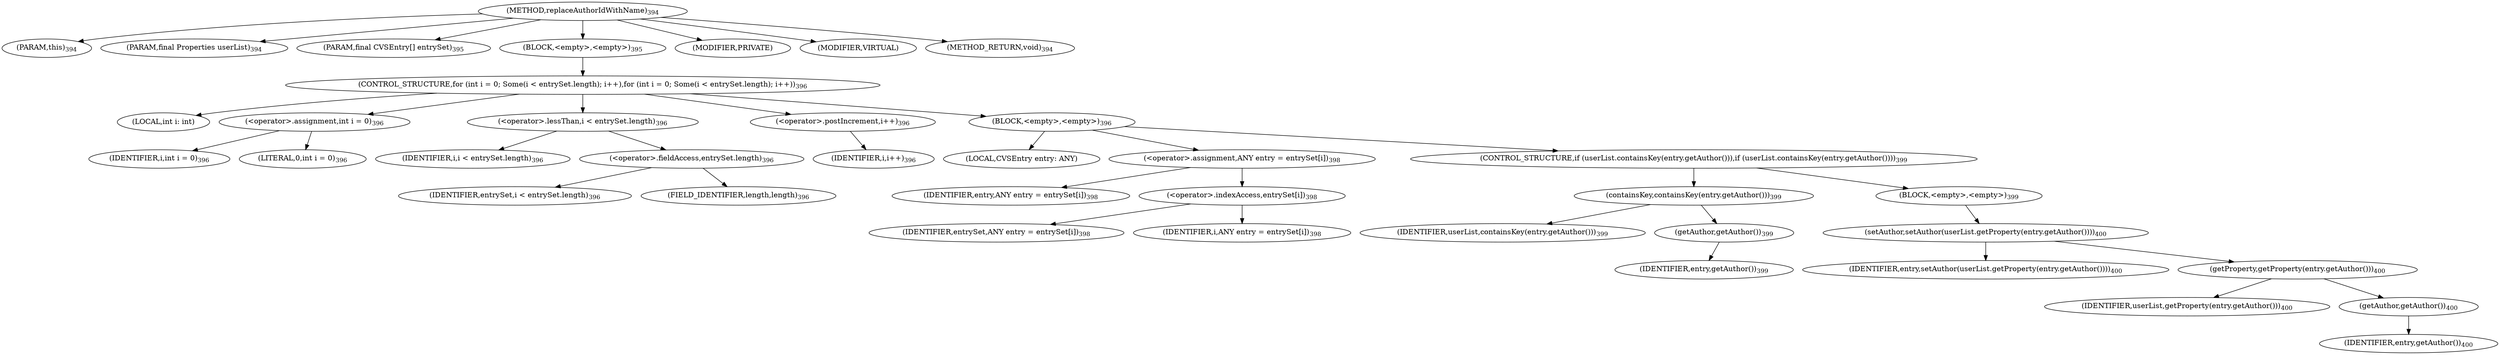 digraph "replaceAuthorIdWithName" {  
"641" [label = <(METHOD,replaceAuthorIdWithName)<SUB>394</SUB>> ]
"642" [label = <(PARAM,this)<SUB>394</SUB>> ]
"643" [label = <(PARAM,final Properties userList)<SUB>394</SUB>> ]
"644" [label = <(PARAM,final CVSEntry[] entrySet)<SUB>395</SUB>> ]
"645" [label = <(BLOCK,&lt;empty&gt;,&lt;empty&gt;)<SUB>395</SUB>> ]
"646" [label = <(CONTROL_STRUCTURE,for (int i = 0; Some(i &lt; entrySet.length); i++),for (int i = 0; Some(i &lt; entrySet.length); i++))<SUB>396</SUB>> ]
"647" [label = <(LOCAL,int i: int)> ]
"648" [label = <(&lt;operator&gt;.assignment,int i = 0)<SUB>396</SUB>> ]
"649" [label = <(IDENTIFIER,i,int i = 0)<SUB>396</SUB>> ]
"650" [label = <(LITERAL,0,int i = 0)<SUB>396</SUB>> ]
"651" [label = <(&lt;operator&gt;.lessThan,i &lt; entrySet.length)<SUB>396</SUB>> ]
"652" [label = <(IDENTIFIER,i,i &lt; entrySet.length)<SUB>396</SUB>> ]
"653" [label = <(&lt;operator&gt;.fieldAccess,entrySet.length)<SUB>396</SUB>> ]
"654" [label = <(IDENTIFIER,entrySet,i &lt; entrySet.length)<SUB>396</SUB>> ]
"655" [label = <(FIELD_IDENTIFIER,length,length)<SUB>396</SUB>> ]
"656" [label = <(&lt;operator&gt;.postIncrement,i++)<SUB>396</SUB>> ]
"657" [label = <(IDENTIFIER,i,i++)<SUB>396</SUB>> ]
"658" [label = <(BLOCK,&lt;empty&gt;,&lt;empty&gt;)<SUB>396</SUB>> ]
"659" [label = <(LOCAL,CVSEntry entry: ANY)> ]
"660" [label = <(&lt;operator&gt;.assignment,ANY entry = entrySet[i])<SUB>398</SUB>> ]
"661" [label = <(IDENTIFIER,entry,ANY entry = entrySet[i])<SUB>398</SUB>> ]
"662" [label = <(&lt;operator&gt;.indexAccess,entrySet[i])<SUB>398</SUB>> ]
"663" [label = <(IDENTIFIER,entrySet,ANY entry = entrySet[i])<SUB>398</SUB>> ]
"664" [label = <(IDENTIFIER,i,ANY entry = entrySet[i])<SUB>398</SUB>> ]
"665" [label = <(CONTROL_STRUCTURE,if (userList.containsKey(entry.getAuthor())),if (userList.containsKey(entry.getAuthor())))<SUB>399</SUB>> ]
"666" [label = <(containsKey,containsKey(entry.getAuthor()))<SUB>399</SUB>> ]
"667" [label = <(IDENTIFIER,userList,containsKey(entry.getAuthor()))<SUB>399</SUB>> ]
"668" [label = <(getAuthor,getAuthor())<SUB>399</SUB>> ]
"669" [label = <(IDENTIFIER,entry,getAuthor())<SUB>399</SUB>> ]
"670" [label = <(BLOCK,&lt;empty&gt;,&lt;empty&gt;)<SUB>399</SUB>> ]
"671" [label = <(setAuthor,setAuthor(userList.getProperty(entry.getAuthor())))<SUB>400</SUB>> ]
"672" [label = <(IDENTIFIER,entry,setAuthor(userList.getProperty(entry.getAuthor())))<SUB>400</SUB>> ]
"673" [label = <(getProperty,getProperty(entry.getAuthor()))<SUB>400</SUB>> ]
"674" [label = <(IDENTIFIER,userList,getProperty(entry.getAuthor()))<SUB>400</SUB>> ]
"675" [label = <(getAuthor,getAuthor())<SUB>400</SUB>> ]
"676" [label = <(IDENTIFIER,entry,getAuthor())<SUB>400</SUB>> ]
"677" [label = <(MODIFIER,PRIVATE)> ]
"678" [label = <(MODIFIER,VIRTUAL)> ]
"679" [label = <(METHOD_RETURN,void)<SUB>394</SUB>> ]
  "641" -> "642" 
  "641" -> "643" 
  "641" -> "644" 
  "641" -> "645" 
  "641" -> "677" 
  "641" -> "678" 
  "641" -> "679" 
  "645" -> "646" 
  "646" -> "647" 
  "646" -> "648" 
  "646" -> "651" 
  "646" -> "656" 
  "646" -> "658" 
  "648" -> "649" 
  "648" -> "650" 
  "651" -> "652" 
  "651" -> "653" 
  "653" -> "654" 
  "653" -> "655" 
  "656" -> "657" 
  "658" -> "659" 
  "658" -> "660" 
  "658" -> "665" 
  "660" -> "661" 
  "660" -> "662" 
  "662" -> "663" 
  "662" -> "664" 
  "665" -> "666" 
  "665" -> "670" 
  "666" -> "667" 
  "666" -> "668" 
  "668" -> "669" 
  "670" -> "671" 
  "671" -> "672" 
  "671" -> "673" 
  "673" -> "674" 
  "673" -> "675" 
  "675" -> "676" 
}

